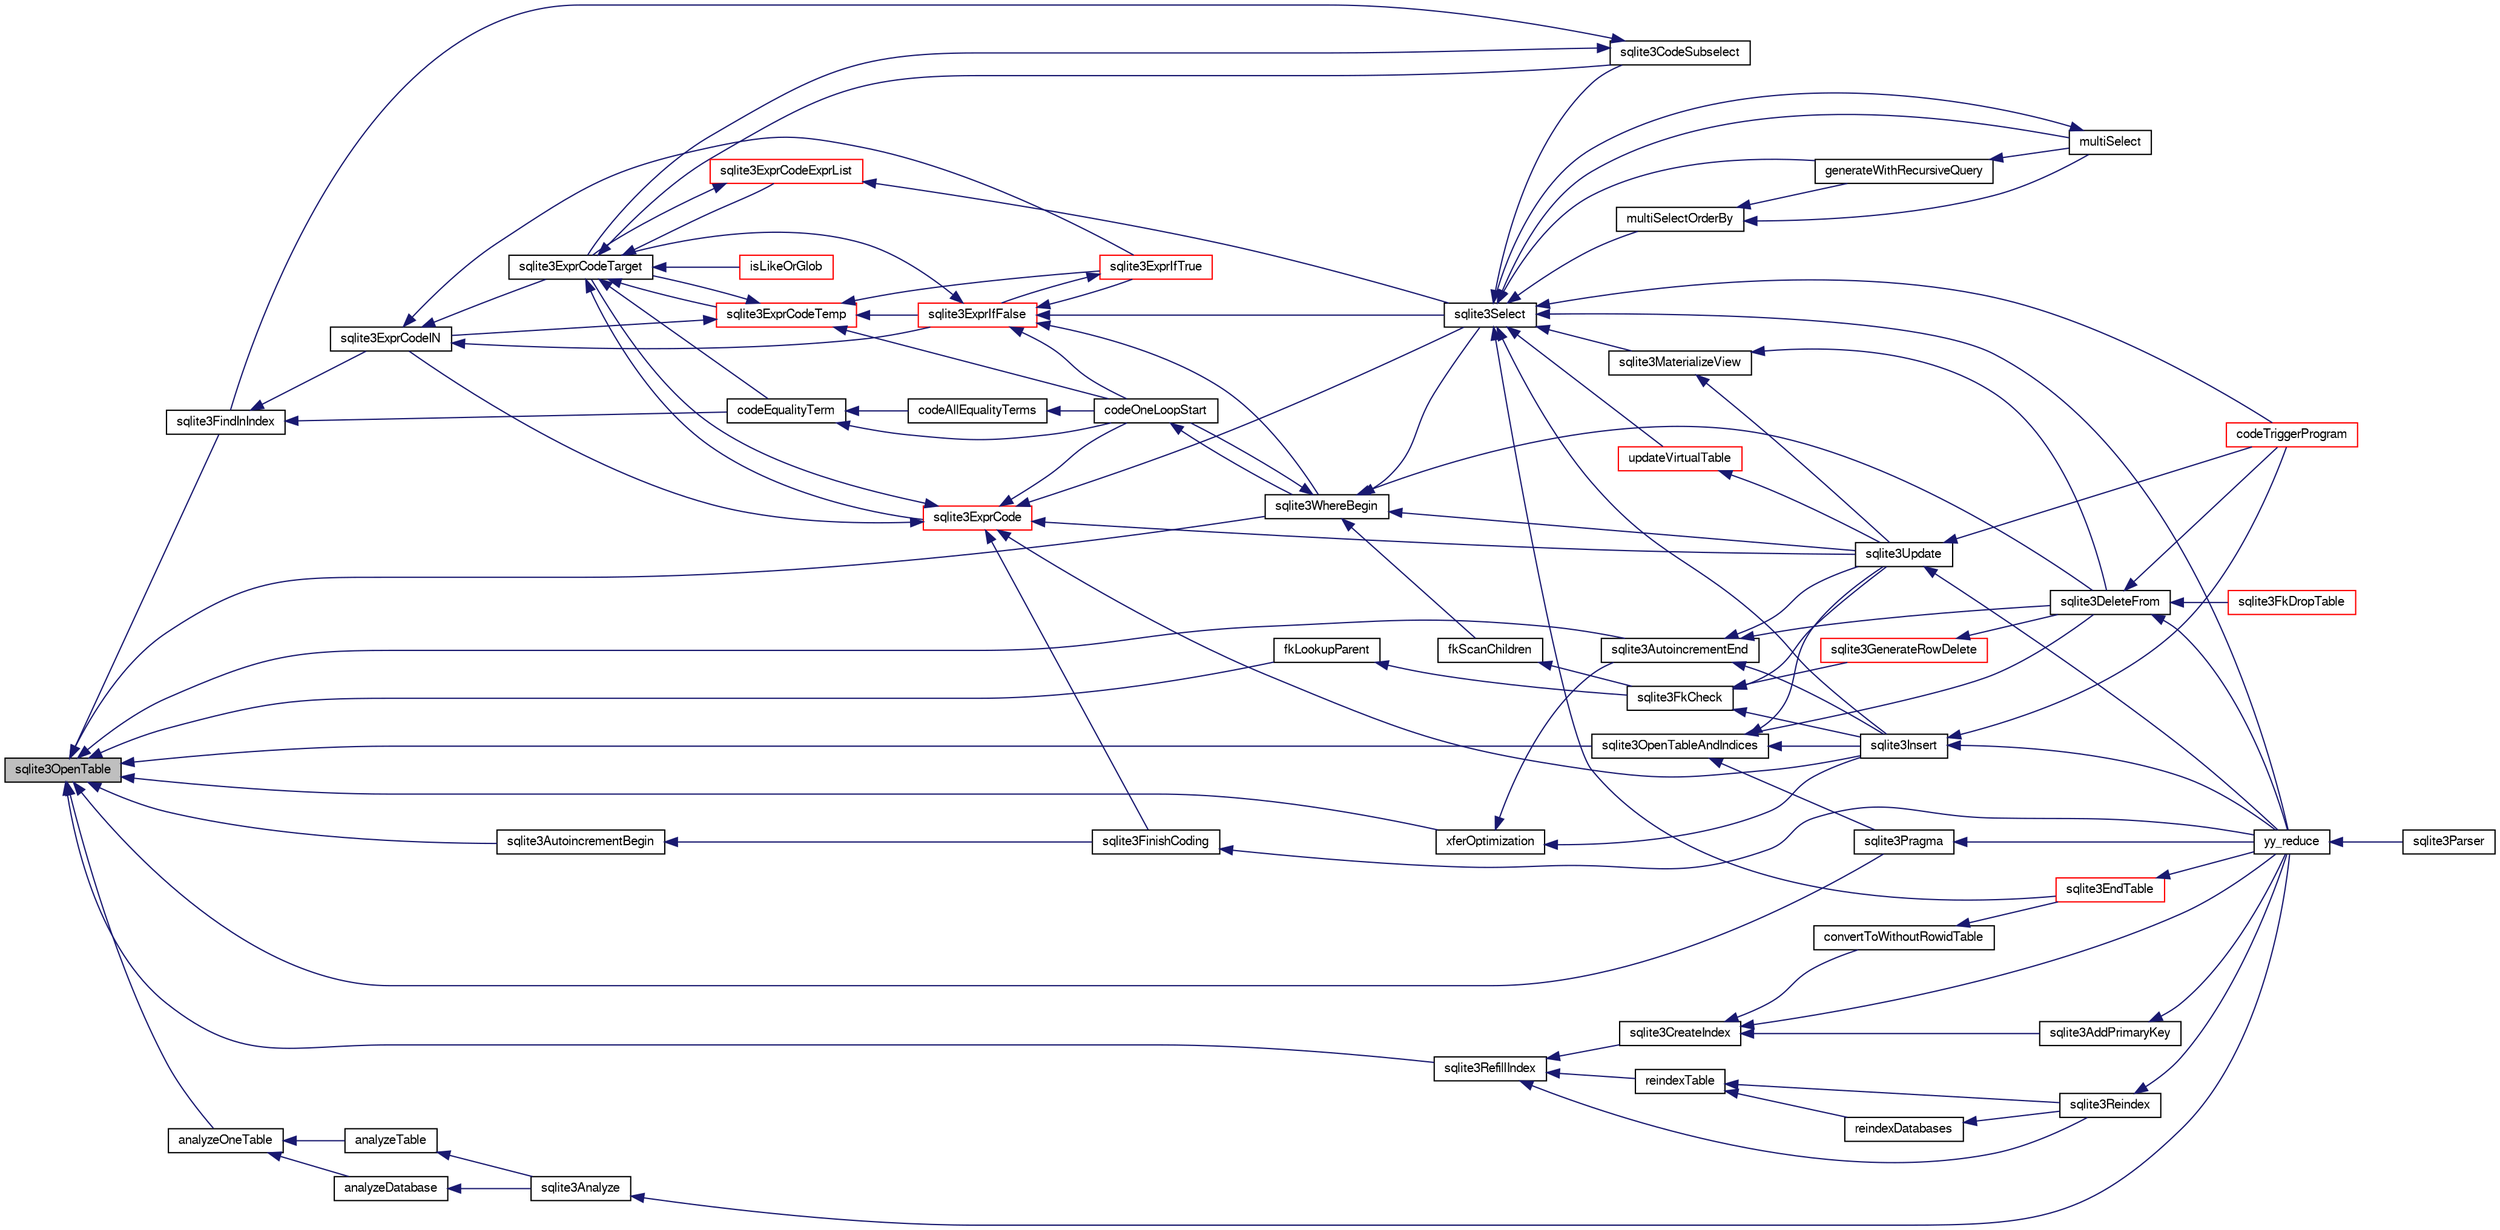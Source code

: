 digraph "sqlite3OpenTable"
{
  edge [fontname="FreeSans",fontsize="10",labelfontname="FreeSans",labelfontsize="10"];
  node [fontname="FreeSans",fontsize="10",shape=record];
  rankdir="LR";
  Node604931 [label="sqlite3OpenTable",height=0.2,width=0.4,color="black", fillcolor="grey75", style="filled", fontcolor="black"];
  Node604931 -> Node604932 [dir="back",color="midnightblue",fontsize="10",style="solid",fontname="FreeSans"];
  Node604932 [label="sqlite3FindInIndex",height=0.2,width=0.4,color="black", fillcolor="white", style="filled",URL="$sqlite3_8c.html#af7d8c56ab0231f44bb5f87b3fafeffb2"];
  Node604932 -> Node604933 [dir="back",color="midnightblue",fontsize="10",style="solid",fontname="FreeSans"];
  Node604933 [label="sqlite3ExprCodeIN",height=0.2,width=0.4,color="black", fillcolor="white", style="filled",URL="$sqlite3_8c.html#ad9cf4f5b5ffb90c24a4a0900c8626193"];
  Node604933 -> Node604934 [dir="back",color="midnightblue",fontsize="10",style="solid",fontname="FreeSans"];
  Node604934 [label="sqlite3ExprCodeTarget",height=0.2,width=0.4,color="black", fillcolor="white", style="filled",URL="$sqlite3_8c.html#a4f308397a0a3ed299ed31aaa1ae2a293"];
  Node604934 -> Node604935 [dir="back",color="midnightblue",fontsize="10",style="solid",fontname="FreeSans"];
  Node604935 [label="sqlite3CodeSubselect",height=0.2,width=0.4,color="black", fillcolor="white", style="filled",URL="$sqlite3_8c.html#aa69b46d2204a1d1b110107a1be12ee0c"];
  Node604935 -> Node604932 [dir="back",color="midnightblue",fontsize="10",style="solid",fontname="FreeSans"];
  Node604935 -> Node604934 [dir="back",color="midnightblue",fontsize="10",style="solid",fontname="FreeSans"];
  Node604934 -> Node604936 [dir="back",color="midnightblue",fontsize="10",style="solid",fontname="FreeSans"];
  Node604936 [label="sqlite3ExprCodeTemp",height=0.2,width=0.4,color="red", fillcolor="white", style="filled",URL="$sqlite3_8c.html#a3bc5c1ccb3c5851847e2aeb4a84ae1fc"];
  Node604936 -> Node604933 [dir="back",color="midnightblue",fontsize="10",style="solid",fontname="FreeSans"];
  Node604936 -> Node604934 [dir="back",color="midnightblue",fontsize="10",style="solid",fontname="FreeSans"];
  Node604936 -> Node604938 [dir="back",color="midnightblue",fontsize="10",style="solid",fontname="FreeSans"];
  Node604938 [label="sqlite3ExprIfTrue",height=0.2,width=0.4,color="red", fillcolor="white", style="filled",URL="$sqlite3_8c.html#ad93a55237c23e1b743ab1f59df1a1444"];
  Node604938 -> Node604939 [dir="back",color="midnightblue",fontsize="10",style="solid",fontname="FreeSans"];
  Node604939 [label="sqlite3ExprIfFalse",height=0.2,width=0.4,color="red", fillcolor="white", style="filled",URL="$sqlite3_8c.html#af97ecccb5d56e321e118414b08f65b71"];
  Node604939 -> Node604934 [dir="back",color="midnightblue",fontsize="10",style="solid",fontname="FreeSans"];
  Node604939 -> Node604938 [dir="back",color="midnightblue",fontsize="10",style="solid",fontname="FreeSans"];
  Node604939 -> Node604972 [dir="back",color="midnightblue",fontsize="10",style="solid",fontname="FreeSans"];
  Node604972 [label="sqlite3Select",height=0.2,width=0.4,color="black", fillcolor="white", style="filled",URL="$sqlite3_8c.html#a2465ee8c956209ba4b272477b7c21a45"];
  Node604972 -> Node604935 [dir="back",color="midnightblue",fontsize="10",style="solid",fontname="FreeSans"];
  Node604972 -> Node604947 [dir="back",color="midnightblue",fontsize="10",style="solid",fontname="FreeSans"];
  Node604947 [label="sqlite3EndTable",height=0.2,width=0.4,color="red", fillcolor="white", style="filled",URL="$sqlite3_8c.html#a7b5f2c66c0f0b6f819d970ca389768b0"];
  Node604947 -> Node604944 [dir="back",color="midnightblue",fontsize="10",style="solid",fontname="FreeSans"];
  Node604944 [label="yy_reduce",height=0.2,width=0.4,color="black", fillcolor="white", style="filled",URL="$sqlite3_8c.html#a7c419a9b25711c666a9a2449ef377f14"];
  Node604944 -> Node604945 [dir="back",color="midnightblue",fontsize="10",style="solid",fontname="FreeSans"];
  Node604945 [label="sqlite3Parser",height=0.2,width=0.4,color="black", fillcolor="white", style="filled",URL="$sqlite3_8c.html#a0327d71a5fabe0b6a343d78a2602e72a"];
  Node604972 -> Node604973 [dir="back",color="midnightblue",fontsize="10",style="solid",fontname="FreeSans"];
  Node604973 [label="sqlite3MaterializeView",height=0.2,width=0.4,color="black", fillcolor="white", style="filled",URL="$sqlite3_8c.html#a4557984b0b75f998fb0c3f231c9b1def"];
  Node604973 -> Node604954 [dir="back",color="midnightblue",fontsize="10",style="solid",fontname="FreeSans"];
  Node604954 [label="sqlite3DeleteFrom",height=0.2,width=0.4,color="black", fillcolor="white", style="filled",URL="$sqlite3_8c.html#ab9b4b45349188b49eabb23f94608a091"];
  Node604954 -> Node604955 [dir="back",color="midnightblue",fontsize="10",style="solid",fontname="FreeSans"];
  Node604955 [label="sqlite3FkDropTable",height=0.2,width=0.4,color="red", fillcolor="white", style="filled",URL="$sqlite3_8c.html#a1218c6fc74e89152ceaa4760e82f5ef9"];
  Node604954 -> Node604957 [dir="back",color="midnightblue",fontsize="10",style="solid",fontname="FreeSans"];
  Node604957 [label="codeTriggerProgram",height=0.2,width=0.4,color="red", fillcolor="white", style="filled",URL="$sqlite3_8c.html#a120801f59d9281d201d2ff4b2606836e"];
  Node604954 -> Node604944 [dir="back",color="midnightblue",fontsize="10",style="solid",fontname="FreeSans"];
  Node604973 -> Node604962 [dir="back",color="midnightblue",fontsize="10",style="solid",fontname="FreeSans"];
  Node604962 [label="sqlite3Update",height=0.2,width=0.4,color="black", fillcolor="white", style="filled",URL="$sqlite3_8c.html#ac5aa67c46e8cc8174566fabe6809fafa"];
  Node604962 -> Node604957 [dir="back",color="midnightblue",fontsize="10",style="solid",fontname="FreeSans"];
  Node604962 -> Node604944 [dir="back",color="midnightblue",fontsize="10",style="solid",fontname="FreeSans"];
  Node604972 -> Node604964 [dir="back",color="midnightblue",fontsize="10",style="solid",fontname="FreeSans"];
  Node604964 [label="sqlite3Insert",height=0.2,width=0.4,color="black", fillcolor="white", style="filled",URL="$sqlite3_8c.html#a5b17c9c2000bae6bdff8e6be48d7dc2b"];
  Node604964 -> Node604957 [dir="back",color="midnightblue",fontsize="10",style="solid",fontname="FreeSans"];
  Node604964 -> Node604944 [dir="back",color="midnightblue",fontsize="10",style="solid",fontname="FreeSans"];
  Node604972 -> Node604974 [dir="back",color="midnightblue",fontsize="10",style="solid",fontname="FreeSans"];
  Node604974 [label="generateWithRecursiveQuery",height=0.2,width=0.4,color="black", fillcolor="white", style="filled",URL="$sqlite3_8c.html#ade2c3663fa9c3b9676507984b9483942"];
  Node604974 -> Node604975 [dir="back",color="midnightblue",fontsize="10",style="solid",fontname="FreeSans"];
  Node604975 [label="multiSelect",height=0.2,width=0.4,color="black", fillcolor="white", style="filled",URL="$sqlite3_8c.html#a6456c61f3d9b2389738753cedfa24fa7"];
  Node604975 -> Node604972 [dir="back",color="midnightblue",fontsize="10",style="solid",fontname="FreeSans"];
  Node604972 -> Node604975 [dir="back",color="midnightblue",fontsize="10",style="solid",fontname="FreeSans"];
  Node604972 -> Node604976 [dir="back",color="midnightblue",fontsize="10",style="solid",fontname="FreeSans"];
  Node604976 [label="multiSelectOrderBy",height=0.2,width=0.4,color="black", fillcolor="white", style="filled",URL="$sqlite3_8c.html#afcdb8488c6f4dfdadaf9f04bca35b808"];
  Node604976 -> Node604974 [dir="back",color="midnightblue",fontsize="10",style="solid",fontname="FreeSans"];
  Node604976 -> Node604975 [dir="back",color="midnightblue",fontsize="10",style="solid",fontname="FreeSans"];
  Node604972 -> Node604957 [dir="back",color="midnightblue",fontsize="10",style="solid",fontname="FreeSans"];
  Node604972 -> Node604977 [dir="back",color="midnightblue",fontsize="10",style="solid",fontname="FreeSans"];
  Node604977 [label="updateVirtualTable",height=0.2,width=0.4,color="red", fillcolor="white", style="filled",URL="$sqlite3_8c.html#a740220531db9293c39a2cdd7da3f74e1"];
  Node604977 -> Node604962 [dir="back",color="midnightblue",fontsize="10",style="solid",fontname="FreeSans"];
  Node604972 -> Node604944 [dir="back",color="midnightblue",fontsize="10",style="solid",fontname="FreeSans"];
  Node604939 -> Node604978 [dir="back",color="midnightblue",fontsize="10",style="solid",fontname="FreeSans"];
  Node604978 [label="codeOneLoopStart",height=0.2,width=0.4,color="black", fillcolor="white", style="filled",URL="$sqlite3_8c.html#aa868875120b151c169cc79139ed6e008"];
  Node604978 -> Node604969 [dir="back",color="midnightblue",fontsize="10",style="solid",fontname="FreeSans"];
  Node604969 [label="sqlite3WhereBegin",height=0.2,width=0.4,color="black", fillcolor="white", style="filled",URL="$sqlite3_8c.html#acad049f5c9a96a8118cffd5e5ce89f7c"];
  Node604969 -> Node604954 [dir="back",color="midnightblue",fontsize="10",style="solid",fontname="FreeSans"];
  Node604969 -> Node604970 [dir="back",color="midnightblue",fontsize="10",style="solid",fontname="FreeSans"];
  Node604970 [label="fkScanChildren",height=0.2,width=0.4,color="black", fillcolor="white", style="filled",URL="$sqlite3_8c.html#a67c9dcb484336b3155e7a82a037d4691"];
  Node604970 -> Node604971 [dir="back",color="midnightblue",fontsize="10",style="solid",fontname="FreeSans"];
  Node604971 [label="sqlite3FkCheck",height=0.2,width=0.4,color="black", fillcolor="white", style="filled",URL="$sqlite3_8c.html#aa38fb76c7d6f48f19772877a41703b92"];
  Node604971 -> Node604953 [dir="back",color="midnightblue",fontsize="10",style="solid",fontname="FreeSans"];
  Node604953 [label="sqlite3GenerateRowDelete",height=0.2,width=0.4,color="red", fillcolor="white", style="filled",URL="$sqlite3_8c.html#a2c76cbf3027fc18fdbb8cb4cd96b77d9"];
  Node604953 -> Node604954 [dir="back",color="midnightblue",fontsize="10",style="solid",fontname="FreeSans"];
  Node604971 -> Node604964 [dir="back",color="midnightblue",fontsize="10",style="solid",fontname="FreeSans"];
  Node604971 -> Node604962 [dir="back",color="midnightblue",fontsize="10",style="solid",fontname="FreeSans"];
  Node604969 -> Node604972 [dir="back",color="midnightblue",fontsize="10",style="solid",fontname="FreeSans"];
  Node604969 -> Node604962 [dir="back",color="midnightblue",fontsize="10",style="solid",fontname="FreeSans"];
  Node604969 -> Node604978 [dir="back",color="midnightblue",fontsize="10",style="solid",fontname="FreeSans"];
  Node604939 -> Node604969 [dir="back",color="midnightblue",fontsize="10",style="solid",fontname="FreeSans"];
  Node604936 -> Node604939 [dir="back",color="midnightblue",fontsize="10",style="solid",fontname="FreeSans"];
  Node604936 -> Node604978 [dir="back",color="midnightblue",fontsize="10",style="solid",fontname="FreeSans"];
  Node604934 -> Node604979 [dir="back",color="midnightblue",fontsize="10",style="solid",fontname="FreeSans"];
  Node604979 [label="sqlite3ExprCode",height=0.2,width=0.4,color="red", fillcolor="white", style="filled",URL="$sqlite3_8c.html#a75f270fb0b111b86924cca4ea507b417"];
  Node604979 -> Node604933 [dir="back",color="midnightblue",fontsize="10",style="solid",fontname="FreeSans"];
  Node604979 -> Node604934 [dir="back",color="midnightblue",fontsize="10",style="solid",fontname="FreeSans"];
  Node604979 -> Node604985 [dir="back",color="midnightblue",fontsize="10",style="solid",fontname="FreeSans"];
  Node604985 [label="sqlite3FinishCoding",height=0.2,width=0.4,color="black", fillcolor="white", style="filled",URL="$sqlite3_8c.html#a651bc5b446c276c092705856d995b278"];
  Node604985 -> Node604944 [dir="back",color="midnightblue",fontsize="10",style="solid",fontname="FreeSans"];
  Node604979 -> Node604964 [dir="back",color="midnightblue",fontsize="10",style="solid",fontname="FreeSans"];
  Node604979 -> Node604972 [dir="back",color="midnightblue",fontsize="10",style="solid",fontname="FreeSans"];
  Node604979 -> Node604962 [dir="back",color="midnightblue",fontsize="10",style="solid",fontname="FreeSans"];
  Node604979 -> Node604978 [dir="back",color="midnightblue",fontsize="10",style="solid",fontname="FreeSans"];
  Node604934 -> Node604988 [dir="back",color="midnightblue",fontsize="10",style="solid",fontname="FreeSans"];
  Node604988 [label="sqlite3ExprCodeExprList",height=0.2,width=0.4,color="red", fillcolor="white", style="filled",URL="$sqlite3_8c.html#a05b2b3dc3de7565de24eb3a2ff4e9566"];
  Node604988 -> Node604934 [dir="back",color="midnightblue",fontsize="10",style="solid",fontname="FreeSans"];
  Node604988 -> Node604972 [dir="back",color="midnightblue",fontsize="10",style="solid",fontname="FreeSans"];
  Node604934 -> Node604991 [dir="back",color="midnightblue",fontsize="10",style="solid",fontname="FreeSans"];
  Node604991 [label="isLikeOrGlob",height=0.2,width=0.4,color="red", fillcolor="white", style="filled",URL="$sqlite3_8c.html#a6c38e495198bf8976f68d1a6ebd74a50"];
  Node604934 -> Node605000 [dir="back",color="midnightblue",fontsize="10",style="solid",fontname="FreeSans"];
  Node605000 [label="codeEqualityTerm",height=0.2,width=0.4,color="black", fillcolor="white", style="filled",URL="$sqlite3_8c.html#ad88a57073f031452c9843e97f15acc47"];
  Node605000 -> Node605001 [dir="back",color="midnightblue",fontsize="10",style="solid",fontname="FreeSans"];
  Node605001 [label="codeAllEqualityTerms",height=0.2,width=0.4,color="black", fillcolor="white", style="filled",URL="$sqlite3_8c.html#a3095598b812500a4efe41bf17cd49381"];
  Node605001 -> Node604978 [dir="back",color="midnightblue",fontsize="10",style="solid",fontname="FreeSans"];
  Node605000 -> Node604978 [dir="back",color="midnightblue",fontsize="10",style="solid",fontname="FreeSans"];
  Node604933 -> Node604938 [dir="back",color="midnightblue",fontsize="10",style="solid",fontname="FreeSans"];
  Node604933 -> Node604939 [dir="back",color="midnightblue",fontsize="10",style="solid",fontname="FreeSans"];
  Node604932 -> Node605000 [dir="back",color="midnightblue",fontsize="10",style="solid",fontname="FreeSans"];
  Node604931 -> Node605002 [dir="back",color="midnightblue",fontsize="10",style="solid",fontname="FreeSans"];
  Node605002 [label="analyzeOneTable",height=0.2,width=0.4,color="black", fillcolor="white", style="filled",URL="$sqlite3_8c.html#a31d4182bf855943a5d0526dbb4987803"];
  Node605002 -> Node605003 [dir="back",color="midnightblue",fontsize="10",style="solid",fontname="FreeSans"];
  Node605003 [label="analyzeDatabase",height=0.2,width=0.4,color="black", fillcolor="white", style="filled",URL="$sqlite3_8c.html#a19f2a630f42aaa010d1b47b81f8cea18"];
  Node605003 -> Node605004 [dir="back",color="midnightblue",fontsize="10",style="solid",fontname="FreeSans"];
  Node605004 [label="sqlite3Analyze",height=0.2,width=0.4,color="black", fillcolor="white", style="filled",URL="$sqlite3_8c.html#ac696deb1ccaae3fa855cfbd0bfd4d048"];
  Node605004 -> Node604944 [dir="back",color="midnightblue",fontsize="10",style="solid",fontname="FreeSans"];
  Node605002 -> Node605005 [dir="back",color="midnightblue",fontsize="10",style="solid",fontname="FreeSans"];
  Node605005 [label="analyzeTable",height=0.2,width=0.4,color="black", fillcolor="white", style="filled",URL="$sqlite3_8c.html#a85f18bcf2d42d5d6ae3033b0c49144b6"];
  Node605005 -> Node605004 [dir="back",color="midnightblue",fontsize="10",style="solid",fontname="FreeSans"];
  Node604931 -> Node604941 [dir="back",color="midnightblue",fontsize="10",style="solid",fontname="FreeSans"];
  Node604941 [label="sqlite3RefillIndex",height=0.2,width=0.4,color="black", fillcolor="white", style="filled",URL="$sqlite3_8c.html#a17be5b679d9181b961ea9ba4a18d4f80"];
  Node604941 -> Node604942 [dir="back",color="midnightblue",fontsize="10",style="solid",fontname="FreeSans"];
  Node604942 [label="sqlite3CreateIndex",height=0.2,width=0.4,color="black", fillcolor="white", style="filled",URL="$sqlite3_8c.html#a8dbe5e590ab6c58a8c45f34f7c81e825"];
  Node604942 -> Node604943 [dir="back",color="midnightblue",fontsize="10",style="solid",fontname="FreeSans"];
  Node604943 [label="sqlite3AddPrimaryKey",height=0.2,width=0.4,color="black", fillcolor="white", style="filled",URL="$sqlite3_8c.html#af2b0672c3379d2a7d927d210ae0ade62"];
  Node604943 -> Node604944 [dir="back",color="midnightblue",fontsize="10",style="solid",fontname="FreeSans"];
  Node604942 -> Node604946 [dir="back",color="midnightblue",fontsize="10",style="solid",fontname="FreeSans"];
  Node604946 [label="convertToWithoutRowidTable",height=0.2,width=0.4,color="black", fillcolor="white", style="filled",URL="$sqlite3_8c.html#a0d41effc4e4a0ba740429a08f6747313"];
  Node604946 -> Node604947 [dir="back",color="midnightblue",fontsize="10",style="solid",fontname="FreeSans"];
  Node604942 -> Node604944 [dir="back",color="midnightblue",fontsize="10",style="solid",fontname="FreeSans"];
  Node604941 -> Node604949 [dir="back",color="midnightblue",fontsize="10",style="solid",fontname="FreeSans"];
  Node604949 [label="reindexTable",height=0.2,width=0.4,color="black", fillcolor="white", style="filled",URL="$sqlite3_8c.html#aaa297e36c19aa0d39c60bf95a03b04b6"];
  Node604949 -> Node604950 [dir="back",color="midnightblue",fontsize="10",style="solid",fontname="FreeSans"];
  Node604950 [label="reindexDatabases",height=0.2,width=0.4,color="black", fillcolor="white", style="filled",URL="$sqlite3_8c.html#a46f694db346b6a742a9874efff040a85"];
  Node604950 -> Node604951 [dir="back",color="midnightblue",fontsize="10",style="solid",fontname="FreeSans"];
  Node604951 [label="sqlite3Reindex",height=0.2,width=0.4,color="black", fillcolor="white", style="filled",URL="$sqlite3_8c.html#abd189e31189391e1ef114b413ff4abbf"];
  Node604951 -> Node604944 [dir="back",color="midnightblue",fontsize="10",style="solid",fontname="FreeSans"];
  Node604949 -> Node604951 [dir="back",color="midnightblue",fontsize="10",style="solid",fontname="FreeSans"];
  Node604941 -> Node604951 [dir="back",color="midnightblue",fontsize="10",style="solid",fontname="FreeSans"];
  Node604931 -> Node605006 [dir="back",color="midnightblue",fontsize="10",style="solid",fontname="FreeSans"];
  Node605006 [label="fkLookupParent",height=0.2,width=0.4,color="black", fillcolor="white", style="filled",URL="$sqlite3_8c.html#ac7b0111b1d2e3305a38874a645a86d06"];
  Node605006 -> Node604971 [dir="back",color="midnightblue",fontsize="10",style="solid",fontname="FreeSans"];
  Node604931 -> Node605007 [dir="back",color="midnightblue",fontsize="10",style="solid",fontname="FreeSans"];
  Node605007 [label="sqlite3AutoincrementBegin",height=0.2,width=0.4,color="black", fillcolor="white", style="filled",URL="$sqlite3_8c.html#a62a5d5880763dac53a4110157e094ebd"];
  Node605007 -> Node604985 [dir="back",color="midnightblue",fontsize="10",style="solid",fontname="FreeSans"];
  Node604931 -> Node605008 [dir="back",color="midnightblue",fontsize="10",style="solid",fontname="FreeSans"];
  Node605008 [label="sqlite3AutoincrementEnd",height=0.2,width=0.4,color="black", fillcolor="white", style="filled",URL="$sqlite3_8c.html#ad8f51f6ea684367030cd9c09234374e7"];
  Node605008 -> Node604954 [dir="back",color="midnightblue",fontsize="10",style="solid",fontname="FreeSans"];
  Node605008 -> Node604964 [dir="back",color="midnightblue",fontsize="10",style="solid",fontname="FreeSans"];
  Node605008 -> Node604962 [dir="back",color="midnightblue",fontsize="10",style="solid",fontname="FreeSans"];
  Node604931 -> Node605009 [dir="back",color="midnightblue",fontsize="10",style="solid",fontname="FreeSans"];
  Node605009 [label="sqlite3OpenTableAndIndices",height=0.2,width=0.4,color="black", fillcolor="white", style="filled",URL="$sqlite3_8c.html#a14aa7e8abd9fb8406812b9f90560e6ac"];
  Node605009 -> Node604954 [dir="back",color="midnightblue",fontsize="10",style="solid",fontname="FreeSans"];
  Node605009 -> Node604964 [dir="back",color="midnightblue",fontsize="10",style="solid",fontname="FreeSans"];
  Node605009 -> Node604967 [dir="back",color="midnightblue",fontsize="10",style="solid",fontname="FreeSans"];
  Node604967 [label="sqlite3Pragma",height=0.2,width=0.4,color="black", fillcolor="white", style="filled",URL="$sqlite3_8c.html#a111391370f58f8e6a6eca51fd34d62ed"];
  Node604967 -> Node604944 [dir="back",color="midnightblue",fontsize="10",style="solid",fontname="FreeSans"];
  Node605009 -> Node604962 [dir="back",color="midnightblue",fontsize="10",style="solid",fontname="FreeSans"];
  Node604931 -> Node605010 [dir="back",color="midnightblue",fontsize="10",style="solid",fontname="FreeSans"];
  Node605010 [label="xferOptimization",height=0.2,width=0.4,color="black", fillcolor="white", style="filled",URL="$sqlite3_8c.html#ae85c90f7d064fe83f4ed930e708855d2"];
  Node605010 -> Node605008 [dir="back",color="midnightblue",fontsize="10",style="solid",fontname="FreeSans"];
  Node605010 -> Node604964 [dir="back",color="midnightblue",fontsize="10",style="solid",fontname="FreeSans"];
  Node604931 -> Node604967 [dir="back",color="midnightblue",fontsize="10",style="solid",fontname="FreeSans"];
  Node604931 -> Node604969 [dir="back",color="midnightblue",fontsize="10",style="solid",fontname="FreeSans"];
}
